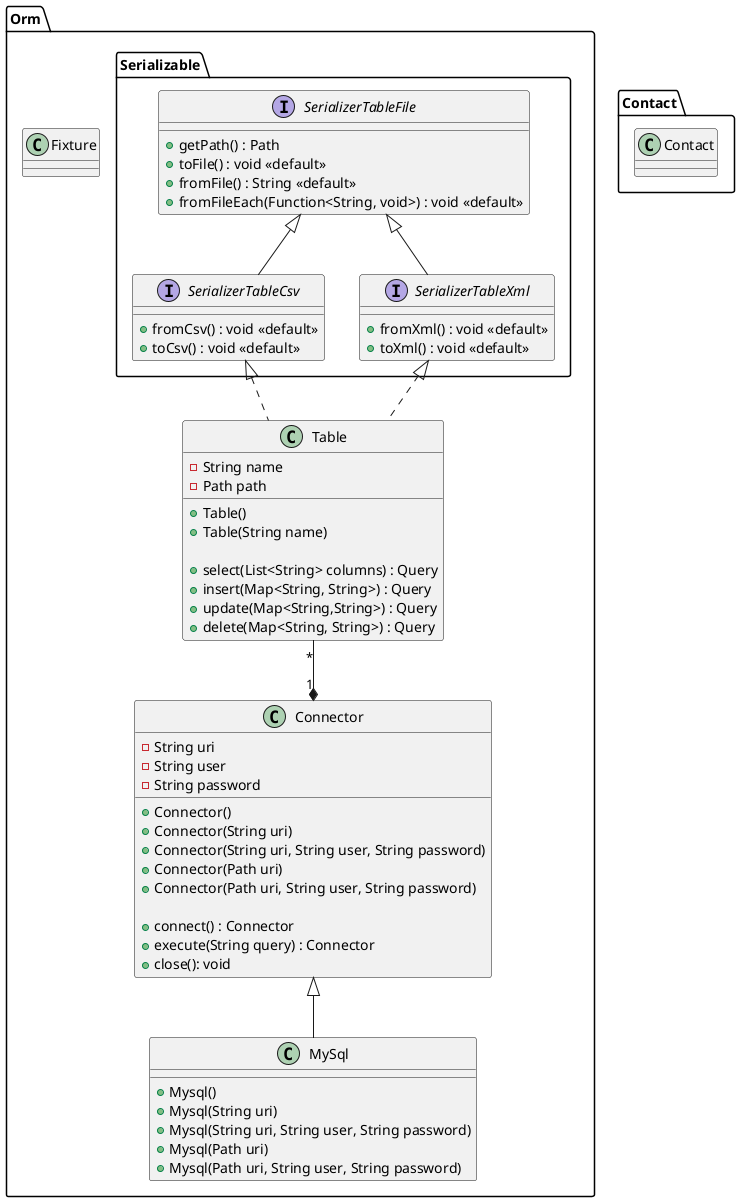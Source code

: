@startuml
package Orm {

package Serializable {
interface SerializerTableFile {
    + getPath() : Path
    + toFile() : void <<default>>
    + fromFile() : String <<default>>
    + fromFileEach(Function<String, void>) : void <<default>>
}

interface SerializerTableCsv{
    + fromCsv() : void <<default>>
    + toCsv() : void <<default>>
}

interface SerializerTableXml{
    + fromXml() : void <<default>>
    + toXml() : void <<default>>
}
}

class Connector {
    - String uri
    - String user
    - String password

    + Connector()
    + Connector(String uri)
    + Connector(String uri, String user, String password)
    + Connector(Path uri)
    + Connector(Path uri, String user, String password)

    + connect() : Connector
    + execute(String query) : Connector
    + close(): void
}

class MySql {
    + Mysql()
    + Mysql(String uri)
    + Mysql(String uri, String user, String password)
    + Mysql(Path uri)
    + Mysql(Path uri, String user, String password)
}

class Fixture {
    
}

class Table {
    - String name
    - Path path

    + Table()
    + Table(String name)

    + select(List<String> columns) : Query
    + insert(Map<String, String>) : Query
    + update(Map<String,String>) : Query
    + delete(Map<String, String>) : Query
}


Connector <|-- MySql
Table "*" --* "1" Connector

SerializerTableCsv <|.. Table
SerializerTableXml <|.. Table
SerializerTableFile  <|-- SerializerTableCsv
SerializerTableFile  <|-- SerializerTableXml
}

package Contact {
class Contact {

}
}

@enduml
